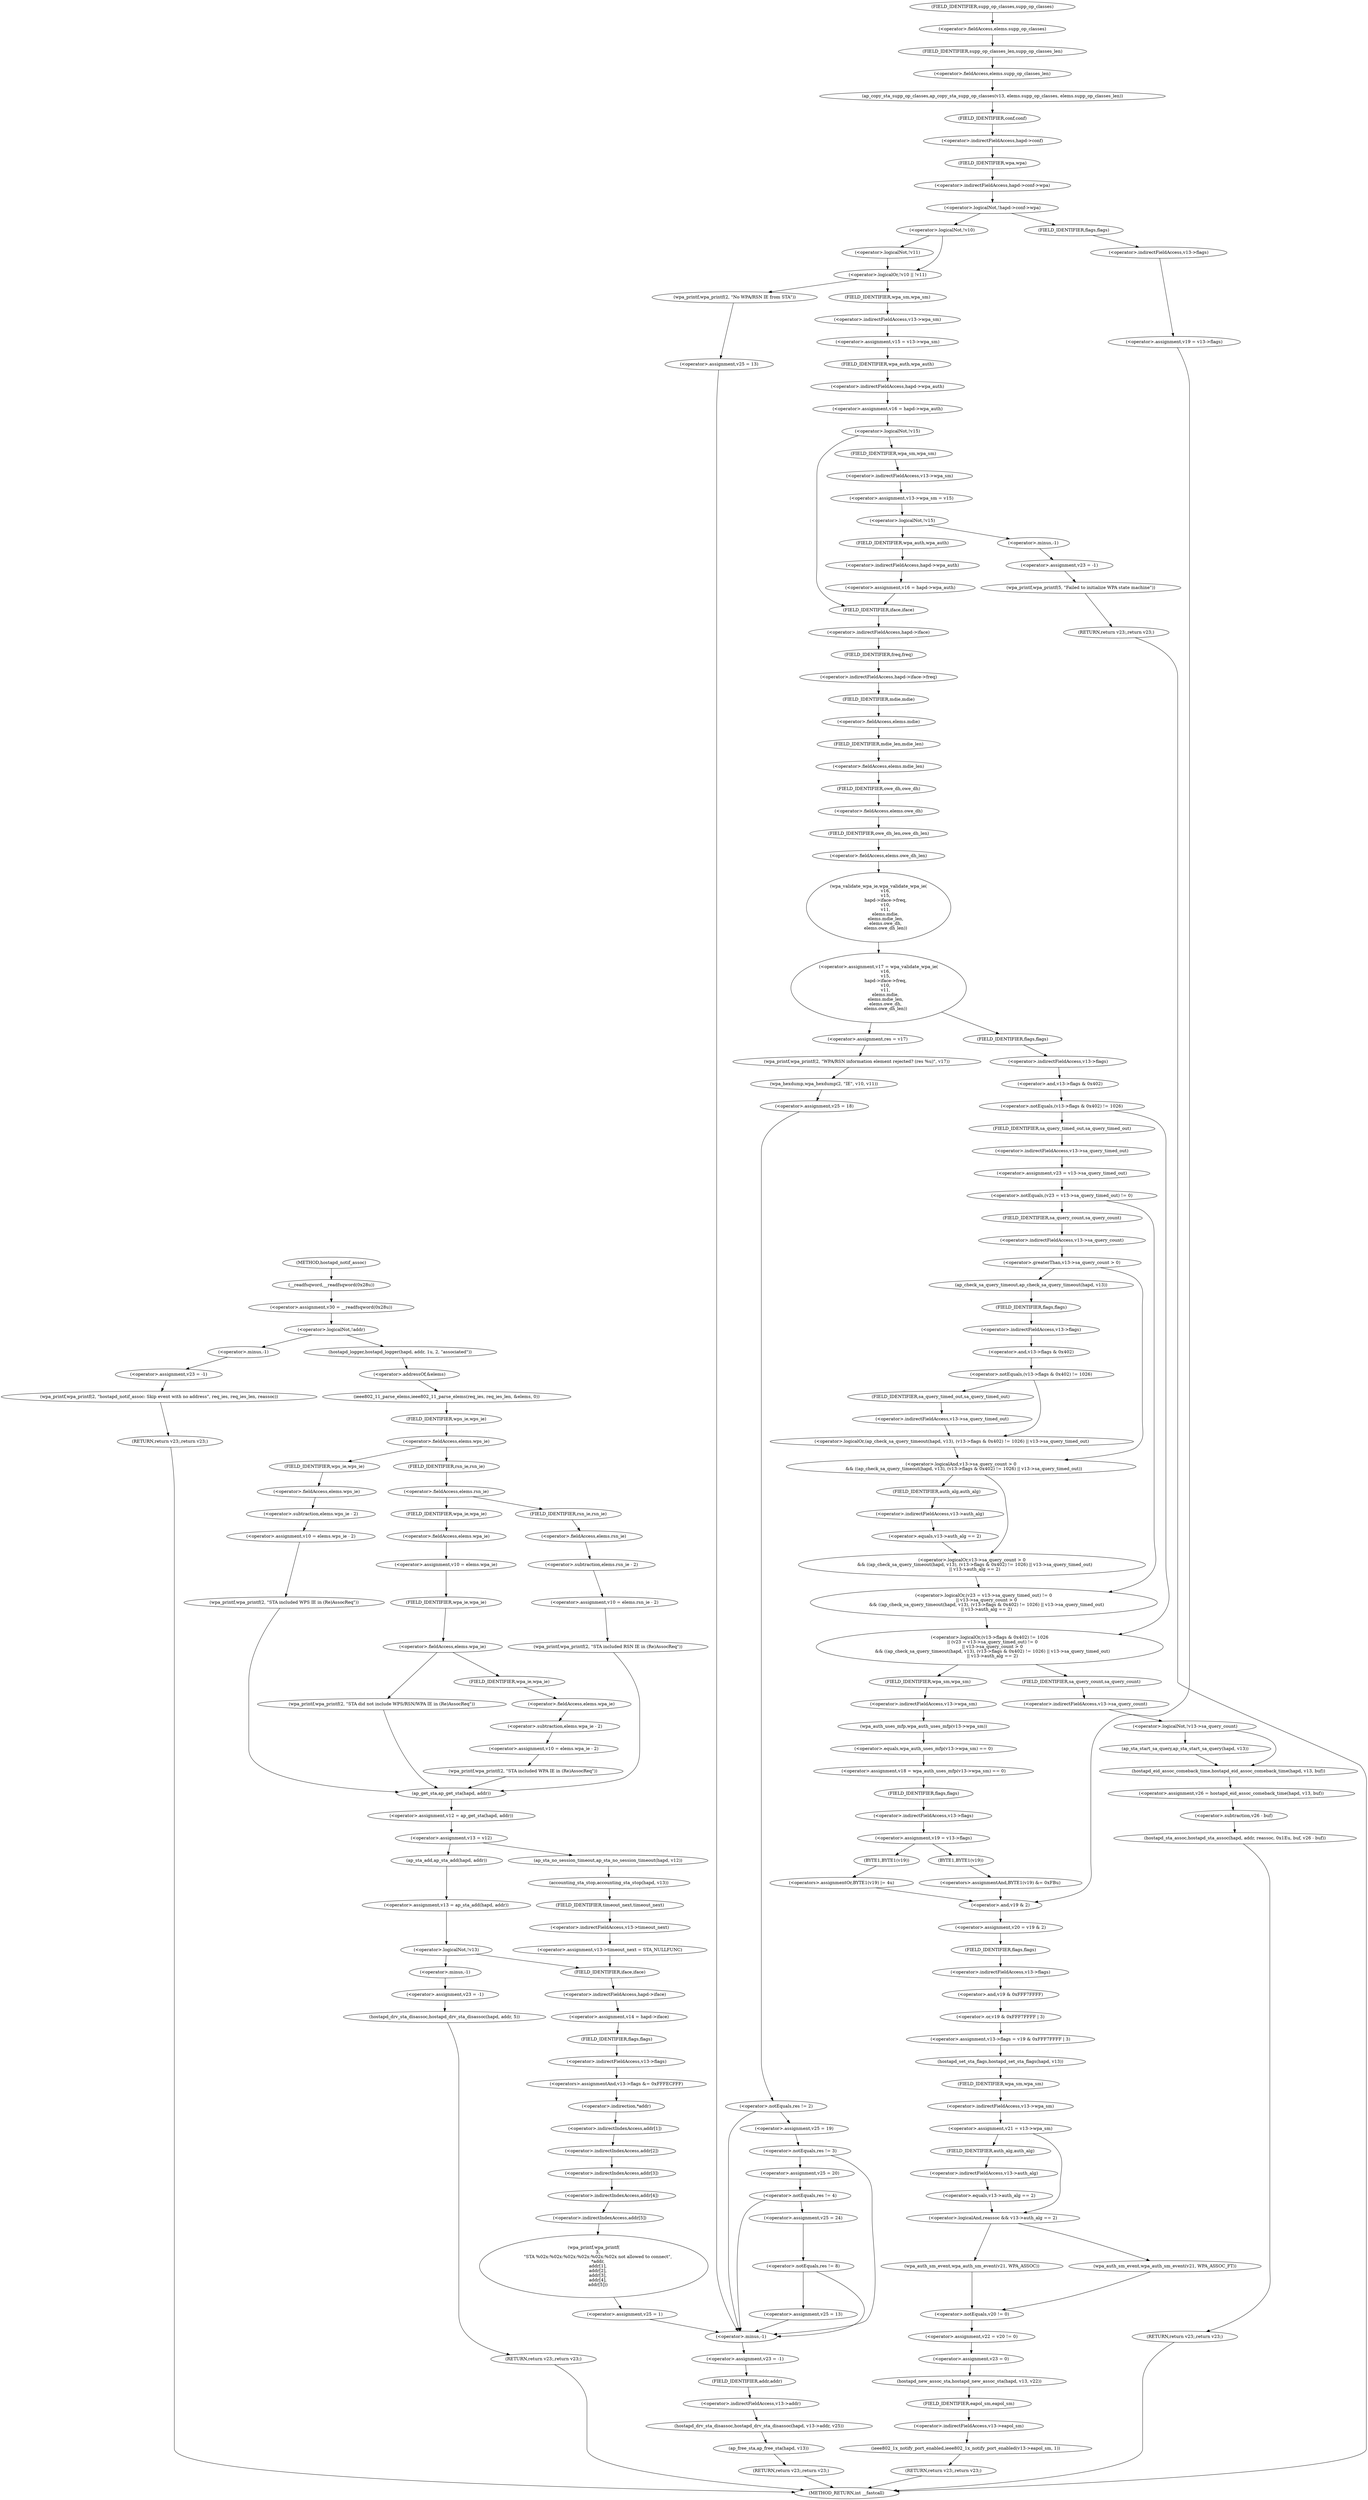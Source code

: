 digraph hostapd_notif_assoc {  
"1000148" [label = "(<operator>.assignment,v30 = __readfsqword(0x28u))" ]
"1000150" [label = "(__readfsqword,__readfsqword(0x28u))" ]
"1000153" [label = "(<operator>.logicalNot,!addr)" ]
"1000156" [label = "(<operator>.assignment,v23 = -1)" ]
"1000158" [label = "(<operator>.minus,-1)" ]
"1000160" [label = "(wpa_printf,wpa_printf(2, \"hostapd_notif_assoc: Skip event with no address\", req_ies, req_ies_len, reassoc))" ]
"1000166" [label = "(RETURN,return v23;,return v23;)" ]
"1000168" [label = "(hostapd_logger,hostapd_logger(hapd, addr, 1u, 2, \"associated\"))" ]
"1000174" [label = "(ieee802_11_parse_elems,ieee802_11_parse_elems(req_ies, req_ies_len, &elems, 0))" ]
"1000177" [label = "(<operator>.addressOf,&elems)" ]
"1000181" [label = "(<operator>.fieldAccess,elems.wps_ie)" ]
"1000183" [label = "(FIELD_IDENTIFIER,wps_ie,wps_ie)" ]
"1000185" [label = "(<operator>.assignment,v10 = elems.wps_ie - 2)" ]
"1000187" [label = "(<operator>.subtraction,elems.wps_ie - 2)" ]
"1000188" [label = "(<operator>.fieldAccess,elems.wps_ie)" ]
"1000190" [label = "(FIELD_IDENTIFIER,wps_ie,wps_ie)" ]
"1000193" [label = "(wpa_printf,wpa_printf(2, \"STA included WPS IE in (Re)AssocReq\"))" ]
"1000198" [label = "(<operator>.fieldAccess,elems.rsn_ie)" ]
"1000200" [label = "(FIELD_IDENTIFIER,rsn_ie,rsn_ie)" ]
"1000202" [label = "(<operator>.assignment,v10 = elems.rsn_ie - 2)" ]
"1000204" [label = "(<operator>.subtraction,elems.rsn_ie - 2)" ]
"1000205" [label = "(<operator>.fieldAccess,elems.rsn_ie)" ]
"1000207" [label = "(FIELD_IDENTIFIER,rsn_ie,rsn_ie)" ]
"1000210" [label = "(wpa_printf,wpa_printf(2, \"STA included RSN IE in (Re)AssocReq\"))" ]
"1000215" [label = "(<operator>.assignment,v10 = elems.wpa_ie)" ]
"1000217" [label = "(<operator>.fieldAccess,elems.wpa_ie)" ]
"1000219" [label = "(FIELD_IDENTIFIER,wpa_ie,wpa_ie)" ]
"1000221" [label = "(<operator>.fieldAccess,elems.wpa_ie)" ]
"1000223" [label = "(FIELD_IDENTIFIER,wpa_ie,wpa_ie)" ]
"1000225" [label = "(<operator>.assignment,v10 = elems.wpa_ie - 2)" ]
"1000227" [label = "(<operator>.subtraction,elems.wpa_ie - 2)" ]
"1000228" [label = "(<operator>.fieldAccess,elems.wpa_ie)" ]
"1000230" [label = "(FIELD_IDENTIFIER,wpa_ie,wpa_ie)" ]
"1000233" [label = "(wpa_printf,wpa_printf(2, \"STA included WPA IE in (Re)AssocReq\"))" ]
"1000239" [label = "(wpa_printf,wpa_printf(2, \"STA did not include WPS/RSN/WPA IE in (Re)AssocReq\"))" ]
"1000242" [label = "(<operator>.assignment,v12 = ap_get_sta(hapd, addr))" ]
"1000244" [label = "(ap_get_sta,ap_get_sta(hapd, addr))" ]
"1000247" [label = "(<operator>.assignment,v13 = v12)" ]
"1000253" [label = "(ap_sta_no_session_timeout,ap_sta_no_session_timeout(hapd, v12))" ]
"1000256" [label = "(accounting_sta_stop,accounting_sta_stop(hapd, v13))" ]
"1000259" [label = "(<operator>.assignment,v13->timeout_next = STA_NULLFUNC)" ]
"1000260" [label = "(<operator>.indirectFieldAccess,v13->timeout_next)" ]
"1000262" [label = "(FIELD_IDENTIFIER,timeout_next,timeout_next)" ]
"1000266" [label = "(<operator>.assignment,v13 = ap_sta_add(hapd, addr))" ]
"1000268" [label = "(ap_sta_add,ap_sta_add(hapd, addr))" ]
"1000272" [label = "(<operator>.logicalNot,!v13)" ]
"1000275" [label = "(<operator>.assignment,v23 = -1)" ]
"1000277" [label = "(<operator>.minus,-1)" ]
"1000279" [label = "(hostapd_drv_sta_disassoc,hostapd_drv_sta_disassoc(hapd, addr, 5))" ]
"1000283" [label = "(RETURN,return v23;,return v23;)" ]
"1000285" [label = "(<operator>.assignment,v14 = hapd->iface)" ]
"1000287" [label = "(<operator>.indirectFieldAccess,hapd->iface)" ]
"1000289" [label = "(FIELD_IDENTIFIER,iface,iface)" ]
"1000290" [label = "(<operators>.assignmentAnd,v13->flags &= 0xFFFECFFF)" ]
"1000291" [label = "(<operator>.indirectFieldAccess,v13->flags)" ]
"1000293" [label = "(FIELD_IDENTIFIER,flags,flags)" ]
"1000296" [label = "(wpa_printf,wpa_printf(\n      3,\n      \"STA %02x:%02x:%02x:%02x:%02x:%02x not allowed to connect\",\n      *addr,\n      addr[1],\n      addr[2],\n      addr[3],\n      addr[4],\n      addr[5]))" ]
"1000299" [label = "(<operator>.indirection,*addr)" ]
"1000301" [label = "(<operator>.indirectIndexAccess,addr[1])" ]
"1000304" [label = "(<operator>.indirectIndexAccess,addr[2])" ]
"1000307" [label = "(<operator>.indirectIndexAccess,addr[3])" ]
"1000310" [label = "(<operator>.indirectIndexAccess,addr[4])" ]
"1000313" [label = "(<operator>.indirectIndexAccess,addr[5])" ]
"1000316" [label = "(<operator>.assignment,v25 = 1)" ]
"1000320" [label = "(<operator>.assignment,v23 = -1)" ]
"1000322" [label = "(<operator>.minus,-1)" ]
"1000324" [label = "(hostapd_drv_sta_disassoc,hostapd_drv_sta_disassoc(hapd, v13->addr, v25))" ]
"1000326" [label = "(<operator>.indirectFieldAccess,v13->addr)" ]
"1000328" [label = "(FIELD_IDENTIFIER,addr,addr)" ]
"1000330" [label = "(ap_free_sta,ap_free_sta(hapd, v13))" ]
"1000333" [label = "(RETURN,return v23;,return v23;)" ]
"1000335" [label = "(ap_copy_sta_supp_op_classes,ap_copy_sta_supp_op_classes(v13, elems.supp_op_classes, elems.supp_op_classes_len))" ]
"1000337" [label = "(<operator>.fieldAccess,elems.supp_op_classes)" ]
"1000339" [label = "(FIELD_IDENTIFIER,supp_op_classes,supp_op_classes)" ]
"1000340" [label = "(<operator>.fieldAccess,elems.supp_op_classes_len)" ]
"1000342" [label = "(FIELD_IDENTIFIER,supp_op_classes_len,supp_op_classes_len)" ]
"1000344" [label = "(<operator>.logicalNot,!hapd->conf->wpa)" ]
"1000345" [label = "(<operator>.indirectFieldAccess,hapd->conf->wpa)" ]
"1000346" [label = "(<operator>.indirectFieldAccess,hapd->conf)" ]
"1000348" [label = "(FIELD_IDENTIFIER,conf,conf)" ]
"1000349" [label = "(FIELD_IDENTIFIER,wpa,wpa)" ]
"1000351" [label = "(<operator>.assignment,v19 = v13->flags)" ]
"1000353" [label = "(<operator>.indirectFieldAccess,v13->flags)" ]
"1000355" [label = "(FIELD_IDENTIFIER,flags,flags)" ]
"1000357" [label = "(<operator>.assignment,v20 = v19 & 2)" ]
"1000359" [label = "(<operator>.and,v19 & 2)" ]
"1000362" [label = "(<operator>.assignment,v13->flags = v19 & 0xFFF7FFFF | 3)" ]
"1000363" [label = "(<operator>.indirectFieldAccess,v13->flags)" ]
"1000365" [label = "(FIELD_IDENTIFIER,flags,flags)" ]
"1000366" [label = "(<operator>.or,v19 & 0xFFF7FFFF | 3)" ]
"1000367" [label = "(<operator>.and,v19 & 0xFFF7FFFF)" ]
"1000371" [label = "(hostapd_set_sta_flags,hostapd_set_sta_flags(hapd, v13))" ]
"1000374" [label = "(<operator>.assignment,v21 = v13->wpa_sm)" ]
"1000376" [label = "(<operator>.indirectFieldAccess,v13->wpa_sm)" ]
"1000378" [label = "(FIELD_IDENTIFIER,wpa_sm,wpa_sm)" ]
"1000380" [label = "(<operator>.logicalAnd,reassoc && v13->auth_alg == 2)" ]
"1000382" [label = "(<operator>.equals,v13->auth_alg == 2)" ]
"1000383" [label = "(<operator>.indirectFieldAccess,v13->auth_alg)" ]
"1000385" [label = "(FIELD_IDENTIFIER,auth_alg,auth_alg)" ]
"1000387" [label = "(wpa_auth_sm_event,wpa_auth_sm_event(v21, WPA_ASSOC_FT))" ]
"1000391" [label = "(wpa_auth_sm_event,wpa_auth_sm_event(v21, WPA_ASSOC))" ]
"1000394" [label = "(<operator>.assignment,v22 = v20 != 0)" ]
"1000396" [label = "(<operator>.notEquals,v20 != 0)" ]
"1000399" [label = "(<operator>.assignment,v23 = 0)" ]
"1000402" [label = "(hostapd_new_assoc_sta,hostapd_new_assoc_sta(hapd, v13, v22))" ]
"1000406" [label = "(ieee802_1x_notify_port_enabled,ieee802_1x_notify_port_enabled(v13->eapol_sm, 1))" ]
"1000407" [label = "(<operator>.indirectFieldAccess,v13->eapol_sm)" ]
"1000409" [label = "(FIELD_IDENTIFIER,eapol_sm,eapol_sm)" ]
"1000411" [label = "(RETURN,return v23;,return v23;)" ]
"1000414" [label = "(<operator>.logicalOr,!v10 || !v11)" ]
"1000415" [label = "(<operator>.logicalNot,!v10)" ]
"1000417" [label = "(<operator>.logicalNot,!v11)" ]
"1000420" [label = "(wpa_printf,wpa_printf(2, \"No WPA/RSN IE from STA\"))" ]
"1000423" [label = "(<operator>.assignment,v25 = 13)" ]
"1000427" [label = "(<operator>.assignment,v15 = v13->wpa_sm)" ]
"1000429" [label = "(<operator>.indirectFieldAccess,v13->wpa_sm)" ]
"1000431" [label = "(FIELD_IDENTIFIER,wpa_sm,wpa_sm)" ]
"1000432" [label = "(<operator>.assignment,v16 = hapd->wpa_auth)" ]
"1000434" [label = "(<operator>.indirectFieldAccess,hapd->wpa_auth)" ]
"1000436" [label = "(FIELD_IDENTIFIER,wpa_auth,wpa_auth)" ]
"1000438" [label = "(<operator>.logicalNot,!v15)" ]
"1000441" [label = "(<operator>.assignment,v13->wpa_sm = v15)" ]
"1000442" [label = "(<operator>.indirectFieldAccess,v13->wpa_sm)" ]
"1000444" [label = "(FIELD_IDENTIFIER,wpa_sm,wpa_sm)" ]
"1000447" [label = "(<operator>.logicalNot,!v15)" ]
"1000450" [label = "(<operator>.assignment,v23 = -1)" ]
"1000452" [label = "(<operator>.minus,-1)" ]
"1000454" [label = "(wpa_printf,wpa_printf(5, \"Failed to initialize WPA state machine\"))" ]
"1000457" [label = "(RETURN,return v23;,return v23;)" ]
"1000459" [label = "(<operator>.assignment,v16 = hapd->wpa_auth)" ]
"1000461" [label = "(<operator>.indirectFieldAccess,hapd->wpa_auth)" ]
"1000463" [label = "(FIELD_IDENTIFIER,wpa_auth,wpa_auth)" ]
"1000464" [label = "(<operator>.assignment,v17 = wpa_validate_wpa_ie(\n          v16,\n          v15,\n          hapd->iface->freq,\n          v10,\n          v11,\n          elems.mdie,\n          elems.mdie_len,\n          elems.owe_dh,\n          elems.owe_dh_len))" ]
"1000466" [label = "(wpa_validate_wpa_ie,wpa_validate_wpa_ie(\n          v16,\n          v15,\n          hapd->iface->freq,\n          v10,\n          v11,\n          elems.mdie,\n          elems.mdie_len,\n          elems.owe_dh,\n          elems.owe_dh_len))" ]
"1000469" [label = "(<operator>.indirectFieldAccess,hapd->iface->freq)" ]
"1000470" [label = "(<operator>.indirectFieldAccess,hapd->iface)" ]
"1000472" [label = "(FIELD_IDENTIFIER,iface,iface)" ]
"1000473" [label = "(FIELD_IDENTIFIER,freq,freq)" ]
"1000476" [label = "(<operator>.fieldAccess,elems.mdie)" ]
"1000478" [label = "(FIELD_IDENTIFIER,mdie,mdie)" ]
"1000479" [label = "(<operator>.fieldAccess,elems.mdie_len)" ]
"1000481" [label = "(FIELD_IDENTIFIER,mdie_len,mdie_len)" ]
"1000482" [label = "(<operator>.fieldAccess,elems.owe_dh)" ]
"1000484" [label = "(FIELD_IDENTIFIER,owe_dh,owe_dh)" ]
"1000485" [label = "(<operator>.fieldAccess,elems.owe_dh_len)" ]
"1000487" [label = "(FIELD_IDENTIFIER,owe_dh_len,owe_dh_len)" ]
"1000491" [label = "(<operator>.assignment,res = v17)" ]
"1000494" [label = "(wpa_printf,wpa_printf(2, \"WPA/RSN information element rejected? (res %u)\", v17))" ]
"1000498" [label = "(wpa_hexdump,wpa_hexdump(2, \"IE\", v10, v11))" ]
"1000503" [label = "(<operator>.assignment,v25 = 18)" ]
"1000507" [label = "(<operator>.notEquals,res != 2)" ]
"1000511" [label = "(<operator>.assignment,v25 = 19)" ]
"1000515" [label = "(<operator>.notEquals,res != 3)" ]
"1000519" [label = "(<operator>.assignment,v25 = 20)" ]
"1000523" [label = "(<operator>.notEquals,res != 4)" ]
"1000527" [label = "(<operator>.assignment,v25 = 24)" ]
"1000531" [label = "(<operator>.notEquals,res != 8)" ]
"1000534" [label = "(<operator>.assignment,v25 = 13)" ]
"1000539" [label = "(<operator>.logicalOr,(v13->flags & 0x402) != 1026\n    || (v23 = v13->sa_query_timed_out) != 0\n    || v13->sa_query_count > 0\n    && ((ap_check_sa_query_timeout(hapd, v13), (v13->flags & 0x402) != 1026) || v13->sa_query_timed_out)\n    || v13->auth_alg == 2)" ]
"1000540" [label = "(<operator>.notEquals,(v13->flags & 0x402) != 1026)" ]
"1000541" [label = "(<operator>.and,v13->flags & 0x402)" ]
"1000542" [label = "(<operator>.indirectFieldAccess,v13->flags)" ]
"1000544" [label = "(FIELD_IDENTIFIER,flags,flags)" ]
"1000547" [label = "(<operator>.logicalOr,(v23 = v13->sa_query_timed_out) != 0\n    || v13->sa_query_count > 0\n    && ((ap_check_sa_query_timeout(hapd, v13), (v13->flags & 0x402) != 1026) || v13->sa_query_timed_out)\n    || v13->auth_alg == 2)" ]
"1000548" [label = "(<operator>.notEquals,(v23 = v13->sa_query_timed_out) != 0)" ]
"1000549" [label = "(<operator>.assignment,v23 = v13->sa_query_timed_out)" ]
"1000551" [label = "(<operator>.indirectFieldAccess,v13->sa_query_timed_out)" ]
"1000553" [label = "(FIELD_IDENTIFIER,sa_query_timed_out,sa_query_timed_out)" ]
"1000555" [label = "(<operator>.logicalOr,v13->sa_query_count > 0\n    && ((ap_check_sa_query_timeout(hapd, v13), (v13->flags & 0x402) != 1026) || v13->sa_query_timed_out)\n    || v13->auth_alg == 2)" ]
"1000556" [label = "(<operator>.logicalAnd,v13->sa_query_count > 0\n    && ((ap_check_sa_query_timeout(hapd, v13), (v13->flags & 0x402) != 1026) || v13->sa_query_timed_out))" ]
"1000557" [label = "(<operator>.greaterThan,v13->sa_query_count > 0)" ]
"1000558" [label = "(<operator>.indirectFieldAccess,v13->sa_query_count)" ]
"1000560" [label = "(FIELD_IDENTIFIER,sa_query_count,sa_query_count)" ]
"1000562" [label = "(<operator>.logicalOr,(ap_check_sa_query_timeout(hapd, v13), (v13->flags & 0x402) != 1026) || v13->sa_query_timed_out)" ]
"1000564" [label = "(ap_check_sa_query_timeout,ap_check_sa_query_timeout(hapd, v13))" ]
"1000567" [label = "(<operator>.notEquals,(v13->flags & 0x402) != 1026)" ]
"1000568" [label = "(<operator>.and,v13->flags & 0x402)" ]
"1000569" [label = "(<operator>.indirectFieldAccess,v13->flags)" ]
"1000571" [label = "(FIELD_IDENTIFIER,flags,flags)" ]
"1000574" [label = "(<operator>.indirectFieldAccess,v13->sa_query_timed_out)" ]
"1000576" [label = "(FIELD_IDENTIFIER,sa_query_timed_out,sa_query_timed_out)" ]
"1000577" [label = "(<operator>.equals,v13->auth_alg == 2)" ]
"1000578" [label = "(<operator>.indirectFieldAccess,v13->auth_alg)" ]
"1000580" [label = "(FIELD_IDENTIFIER,auth_alg,auth_alg)" ]
"1000583" [label = "(<operator>.assignment,v18 = wpa_auth_uses_mfp(v13->wpa_sm) == 0)" ]
"1000585" [label = "(<operator>.equals,wpa_auth_uses_mfp(v13->wpa_sm) == 0)" ]
"1000586" [label = "(wpa_auth_uses_mfp,wpa_auth_uses_mfp(v13->wpa_sm))" ]
"1000587" [label = "(<operator>.indirectFieldAccess,v13->wpa_sm)" ]
"1000589" [label = "(FIELD_IDENTIFIER,wpa_sm,wpa_sm)" ]
"1000591" [label = "(<operator>.assignment,v19 = v13->flags)" ]
"1000593" [label = "(<operator>.indirectFieldAccess,v13->flags)" ]
"1000595" [label = "(FIELD_IDENTIFIER,flags,flags)" ]
"1000598" [label = "(<operators>.assignmentAnd,BYTE1(v19) &= 0xFBu)" ]
"1000599" [label = "(BYTE1,BYTE1(v19))" ]
"1000603" [label = "(<operators>.assignmentOr,BYTE1(v19) |= 4u)" ]
"1000604" [label = "(BYTE1,BYTE1(v19))" ]
"1000609" [label = "(<operator>.logicalNot,!v13->sa_query_count)" ]
"1000610" [label = "(<operator>.indirectFieldAccess,v13->sa_query_count)" ]
"1000612" [label = "(FIELD_IDENTIFIER,sa_query_count,sa_query_count)" ]
"1000613" [label = "(ap_sta_start_sa_query,ap_sta_start_sa_query(hapd, v13))" ]
"1000616" [label = "(<operator>.assignment,v26 = hostapd_eid_assoc_comeback_time(hapd, v13, buf))" ]
"1000618" [label = "(hostapd_eid_assoc_comeback_time,hostapd_eid_assoc_comeback_time(hapd, v13, buf))" ]
"1000622" [label = "(hostapd_sta_assoc,hostapd_sta_assoc(hapd, addr, reassoc, 0x1Eu, buf, v26 - buf))" ]
"1000628" [label = "(<operator>.subtraction,v26 - buf)" ]
"1000631" [label = "(RETURN,return v23;,return v23;)" ]
"1000121" [label = "(METHOD,hostapd_notif_assoc)" ]
"1000633" [label = "(METHOD_RETURN,int __fastcall)" ]
  "1000148" -> "1000153" 
  "1000150" -> "1000148" 
  "1000153" -> "1000158" 
  "1000153" -> "1000168" 
  "1000156" -> "1000160" 
  "1000158" -> "1000156" 
  "1000160" -> "1000166" 
  "1000166" -> "1000633" 
  "1000168" -> "1000177" 
  "1000174" -> "1000183" 
  "1000177" -> "1000174" 
  "1000181" -> "1000190" 
  "1000181" -> "1000200" 
  "1000183" -> "1000181" 
  "1000185" -> "1000193" 
  "1000187" -> "1000185" 
  "1000188" -> "1000187" 
  "1000190" -> "1000188" 
  "1000193" -> "1000244" 
  "1000198" -> "1000207" 
  "1000198" -> "1000219" 
  "1000200" -> "1000198" 
  "1000202" -> "1000210" 
  "1000204" -> "1000202" 
  "1000205" -> "1000204" 
  "1000207" -> "1000205" 
  "1000210" -> "1000244" 
  "1000215" -> "1000223" 
  "1000217" -> "1000215" 
  "1000219" -> "1000217" 
  "1000221" -> "1000230" 
  "1000221" -> "1000239" 
  "1000223" -> "1000221" 
  "1000225" -> "1000233" 
  "1000227" -> "1000225" 
  "1000228" -> "1000227" 
  "1000230" -> "1000228" 
  "1000233" -> "1000244" 
  "1000239" -> "1000244" 
  "1000242" -> "1000247" 
  "1000244" -> "1000242" 
  "1000247" -> "1000253" 
  "1000247" -> "1000268" 
  "1000253" -> "1000256" 
  "1000256" -> "1000262" 
  "1000259" -> "1000289" 
  "1000260" -> "1000259" 
  "1000262" -> "1000260" 
  "1000266" -> "1000272" 
  "1000268" -> "1000266" 
  "1000272" -> "1000277" 
  "1000272" -> "1000289" 
  "1000275" -> "1000279" 
  "1000277" -> "1000275" 
  "1000279" -> "1000283" 
  "1000283" -> "1000633" 
  "1000285" -> "1000293" 
  "1000287" -> "1000285" 
  "1000289" -> "1000287" 
  "1000290" -> "1000299" 
  "1000291" -> "1000290" 
  "1000293" -> "1000291" 
  "1000296" -> "1000316" 
  "1000299" -> "1000301" 
  "1000301" -> "1000304" 
  "1000304" -> "1000307" 
  "1000307" -> "1000310" 
  "1000310" -> "1000313" 
  "1000313" -> "1000296" 
  "1000316" -> "1000322" 
  "1000320" -> "1000328" 
  "1000322" -> "1000320" 
  "1000324" -> "1000330" 
  "1000326" -> "1000324" 
  "1000328" -> "1000326" 
  "1000330" -> "1000333" 
  "1000333" -> "1000633" 
  "1000335" -> "1000348" 
  "1000337" -> "1000342" 
  "1000339" -> "1000337" 
  "1000340" -> "1000335" 
  "1000342" -> "1000340" 
  "1000344" -> "1000355" 
  "1000344" -> "1000415" 
  "1000345" -> "1000344" 
  "1000346" -> "1000349" 
  "1000348" -> "1000346" 
  "1000349" -> "1000345" 
  "1000351" -> "1000359" 
  "1000353" -> "1000351" 
  "1000355" -> "1000353" 
  "1000357" -> "1000365" 
  "1000359" -> "1000357" 
  "1000362" -> "1000371" 
  "1000363" -> "1000367" 
  "1000365" -> "1000363" 
  "1000366" -> "1000362" 
  "1000367" -> "1000366" 
  "1000371" -> "1000378" 
  "1000374" -> "1000380" 
  "1000374" -> "1000385" 
  "1000376" -> "1000374" 
  "1000378" -> "1000376" 
  "1000380" -> "1000387" 
  "1000380" -> "1000391" 
  "1000382" -> "1000380" 
  "1000383" -> "1000382" 
  "1000385" -> "1000383" 
  "1000387" -> "1000396" 
  "1000391" -> "1000396" 
  "1000394" -> "1000399" 
  "1000396" -> "1000394" 
  "1000399" -> "1000402" 
  "1000402" -> "1000409" 
  "1000406" -> "1000411" 
  "1000407" -> "1000406" 
  "1000409" -> "1000407" 
  "1000411" -> "1000633" 
  "1000414" -> "1000420" 
  "1000414" -> "1000431" 
  "1000415" -> "1000414" 
  "1000415" -> "1000417" 
  "1000417" -> "1000414" 
  "1000420" -> "1000423" 
  "1000423" -> "1000322" 
  "1000427" -> "1000436" 
  "1000429" -> "1000427" 
  "1000431" -> "1000429" 
  "1000432" -> "1000438" 
  "1000434" -> "1000432" 
  "1000436" -> "1000434" 
  "1000438" -> "1000444" 
  "1000438" -> "1000472" 
  "1000441" -> "1000447" 
  "1000442" -> "1000441" 
  "1000444" -> "1000442" 
  "1000447" -> "1000452" 
  "1000447" -> "1000463" 
  "1000450" -> "1000454" 
  "1000452" -> "1000450" 
  "1000454" -> "1000457" 
  "1000457" -> "1000633" 
  "1000459" -> "1000472" 
  "1000461" -> "1000459" 
  "1000463" -> "1000461" 
  "1000464" -> "1000491" 
  "1000464" -> "1000544" 
  "1000466" -> "1000464" 
  "1000469" -> "1000478" 
  "1000470" -> "1000473" 
  "1000472" -> "1000470" 
  "1000473" -> "1000469" 
  "1000476" -> "1000481" 
  "1000478" -> "1000476" 
  "1000479" -> "1000484" 
  "1000481" -> "1000479" 
  "1000482" -> "1000487" 
  "1000484" -> "1000482" 
  "1000485" -> "1000466" 
  "1000487" -> "1000485" 
  "1000491" -> "1000494" 
  "1000494" -> "1000498" 
  "1000498" -> "1000503" 
  "1000503" -> "1000507" 
  "1000507" -> "1000511" 
  "1000507" -> "1000322" 
  "1000511" -> "1000515" 
  "1000515" -> "1000519" 
  "1000515" -> "1000322" 
  "1000519" -> "1000523" 
  "1000523" -> "1000527" 
  "1000523" -> "1000322" 
  "1000527" -> "1000531" 
  "1000531" -> "1000534" 
  "1000531" -> "1000322" 
  "1000534" -> "1000322" 
  "1000539" -> "1000589" 
  "1000539" -> "1000612" 
  "1000540" -> "1000539" 
  "1000540" -> "1000553" 
  "1000541" -> "1000540" 
  "1000542" -> "1000541" 
  "1000544" -> "1000542" 
  "1000547" -> "1000539" 
  "1000548" -> "1000547" 
  "1000548" -> "1000560" 
  "1000549" -> "1000548" 
  "1000551" -> "1000549" 
  "1000553" -> "1000551" 
  "1000555" -> "1000547" 
  "1000556" -> "1000555" 
  "1000556" -> "1000580" 
  "1000557" -> "1000556" 
  "1000557" -> "1000564" 
  "1000558" -> "1000557" 
  "1000560" -> "1000558" 
  "1000562" -> "1000556" 
  "1000564" -> "1000571" 
  "1000567" -> "1000562" 
  "1000567" -> "1000576" 
  "1000568" -> "1000567" 
  "1000569" -> "1000568" 
  "1000571" -> "1000569" 
  "1000574" -> "1000562" 
  "1000576" -> "1000574" 
  "1000577" -> "1000555" 
  "1000578" -> "1000577" 
  "1000580" -> "1000578" 
  "1000583" -> "1000595" 
  "1000585" -> "1000583" 
  "1000586" -> "1000585" 
  "1000587" -> "1000586" 
  "1000589" -> "1000587" 
  "1000591" -> "1000599" 
  "1000591" -> "1000604" 
  "1000593" -> "1000591" 
  "1000595" -> "1000593" 
  "1000598" -> "1000359" 
  "1000599" -> "1000598" 
  "1000603" -> "1000359" 
  "1000604" -> "1000603" 
  "1000609" -> "1000613" 
  "1000609" -> "1000618" 
  "1000610" -> "1000609" 
  "1000612" -> "1000610" 
  "1000613" -> "1000618" 
  "1000616" -> "1000628" 
  "1000618" -> "1000616" 
  "1000622" -> "1000631" 
  "1000628" -> "1000622" 
  "1000631" -> "1000633" 
  "1000121" -> "1000150" 
}
